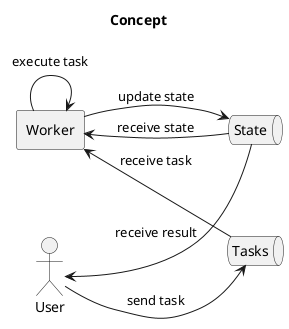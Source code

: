 '
' Copyright © 2022 StreamNative
'
' Licensed under the Apache License, Version 2.0 (the "License");
' you may not use this file except in compliance with the License.
' You may obtain a copy of the License at
'
'     http://www.apache.org/licenses/LICENSE-2.0
'
' Unless required by applicable law or agreed to in writing, software
' distributed under the License is distributed on an "AS IS" BASIS,
' WITHOUT WARRANTIES OR CONDITIONS OF ANY KIND, either express or implied.
' See the License for the specific language governing permissions and
' limitations under the License.
'

@startuml

title Concept

left to right direction

actor User
queue Tasks
agent Worker
queue State

User -> Tasks : send task

Worker <-- Tasks : receive task
Worker -> Worker : execute task
Worker -> State : update state
Worker <-- State : receive state
User <-- State : receive result


@enduml
